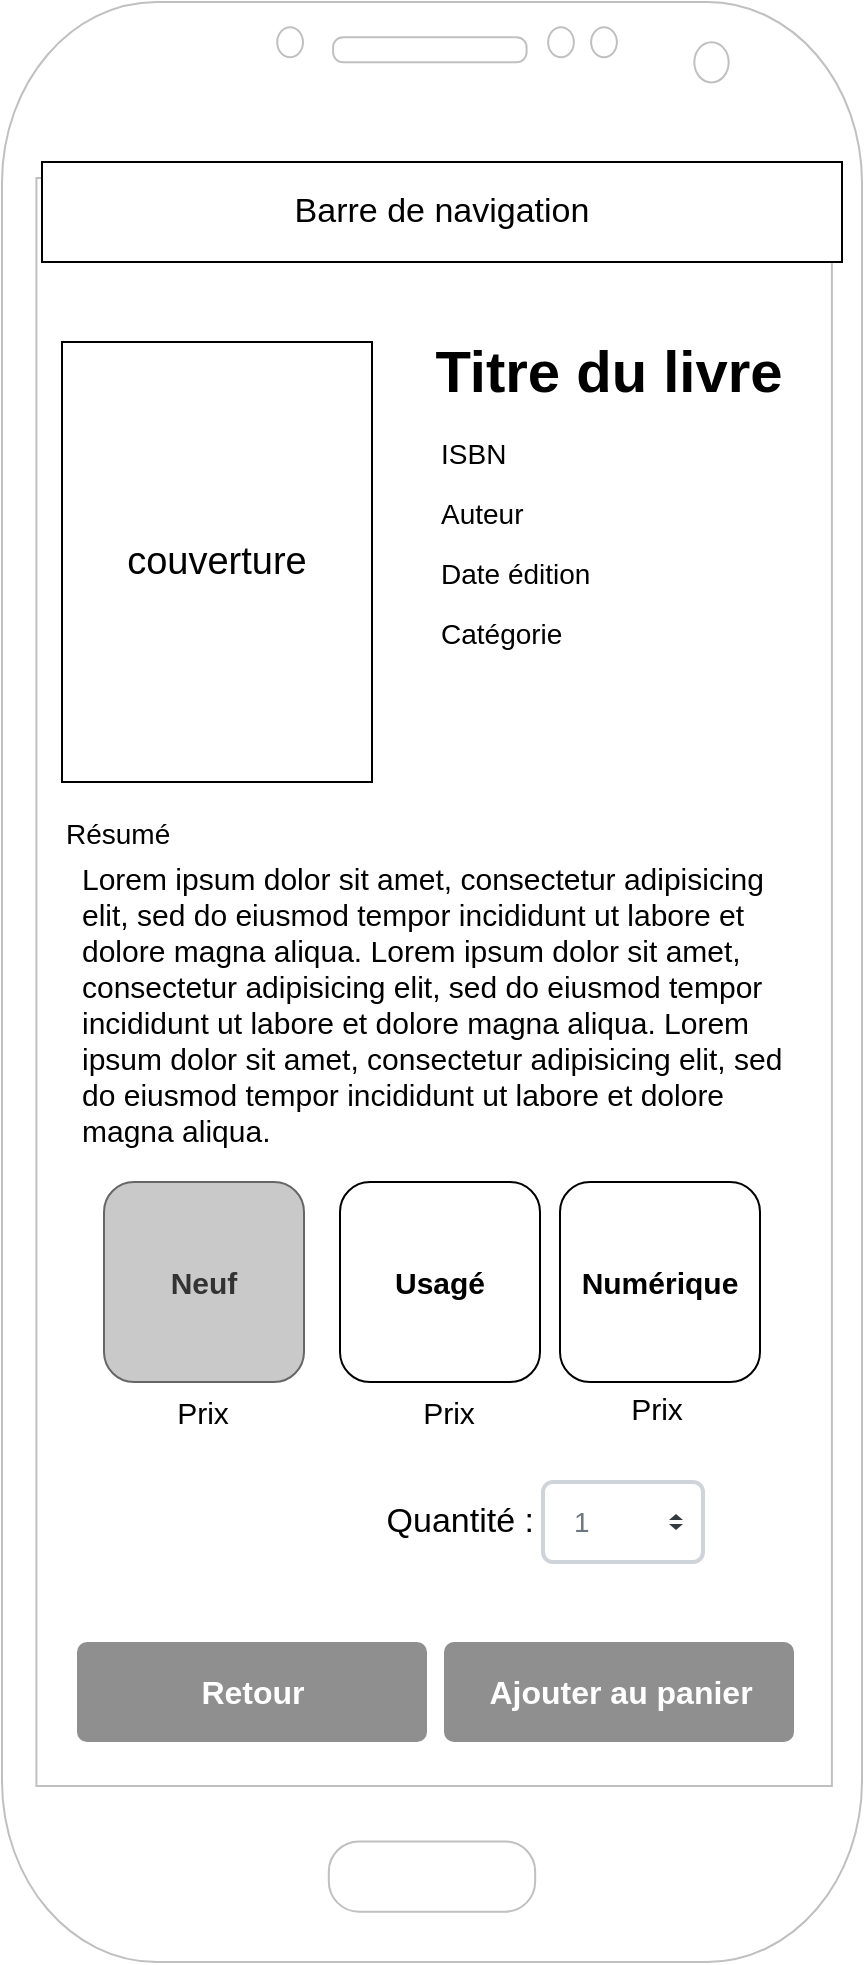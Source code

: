 <mxfile version="20.2.3" type="device"><diagram id="rwWIt-fZl2juHTY9IjtT" name="Page-1"><mxGraphModel dx="656" dy="941" grid="1" gridSize="10" guides="1" tooltips="1" connect="1" arrows="1" fold="1" page="1" pageScale="1" pageWidth="827" pageHeight="1169" math="0" shadow="0"><root><mxCell id="0"/><mxCell id="1" parent="0"/><mxCell id="WqczMgR5UvLfllVaR9Xh-34" value="ISBN" style="fillColor=none;strokeColor=none;align=left;fontSize=14;" parent="1" vertex="1"><mxGeometry x="1237.5" y="210" width="100" height="30" as="geometry"/></mxCell><mxCell id="WqczMgR5UvLfllVaR9Xh-35" value="Résumé" style="fillColor=none;strokeColor=none;align=left;fontSize=14;" parent="1" vertex="1"><mxGeometry x="1050" y="400" width="100" height="30" as="geometry"/></mxCell><mxCell id="WqczMgR5UvLfllVaR9Xh-36" value="Ajouter au panier" style="html=1;shadow=0;dashed=0;shape=mxgraph.bootstrap.rrect;rSize=5;fillColor=#8F8F8F;strokeColor=none;align=center;spacing=15;fontSize=16;fontColor=#ffffff;fontStyle=1" parent="1" vertex="1"><mxGeometry x="1241" y="820" width="175" height="50" as="geometry"/></mxCell><mxCell id="WqczMgR5UvLfllVaR9Xh-37" value="Auteur" style="fillColor=none;strokeColor=none;align=left;fontSize=14;" parent="1" vertex="1"><mxGeometry x="1237.5" y="240" width="100" height="30" as="geometry"/></mxCell><mxCell id="WqczMgR5UvLfllVaR9Xh-38" value="&lt;span style=&quot;font-size: 29px;&quot;&gt;&lt;b&gt;Titre du livre&lt;/b&gt;&lt;/span&gt;" style="text;html=1;align=center;verticalAlign=middle;resizable=0;points=[];autosize=1;strokeColor=none;fillColor=none;fontSize=14;" parent="1" vertex="1"><mxGeometry x="1222.5" y="160" width="200" height="50" as="geometry"/></mxCell><mxCell id="WqczMgR5UvLfllVaR9Xh-42" value="Date édition" style="fillColor=none;strokeColor=none;align=left;fontSize=14;" parent="1" vertex="1"><mxGeometry x="1237.5" y="270" width="100" height="30" as="geometry"/></mxCell><mxCell id="WqczMgR5UvLfllVaR9Xh-49" value="Retour" style="html=1;shadow=0;dashed=0;shape=mxgraph.bootstrap.rrect;rSize=5;strokeColor=none;strokeWidth=1;fillColor=#8F8F8F;fontColor=#FFFFFF;whiteSpace=wrap;align=center;verticalAlign=middle;spacingLeft=0;fontStyle=1;fontSize=16;spacing=5;" parent="1" vertex="1"><mxGeometry x="1057.5" y="820" width="175" height="50" as="geometry"/></mxCell><mxCell id="WqczMgR5UvLfllVaR9Xh-50" value="couverture" style="rounded=0;whiteSpace=wrap;html=1;fontSize=19;" parent="1" vertex="1"><mxGeometry x="1050" y="170" width="155" height="220" as="geometry"/></mxCell><mxCell id="WqczMgR5UvLfllVaR9Xh-51" value="Catégorie" style="fillColor=none;strokeColor=none;align=left;fontSize=14;" parent="1" vertex="1"><mxGeometry x="1237.5" y="300" width="100" height="30" as="geometry"/></mxCell><mxCell id="WqczMgR5UvLfllVaR9Xh-52" value="&lt;h1 style=&quot;font-size: 15px;&quot;&gt;&lt;span style=&quot;font-weight: normal;&quot;&gt;&lt;span style=&quot;background-color: initial;&quot;&gt;Lorem ipsum dolor sit amet, consectetur adipisicing elit, sed do eiusmod tempor incididunt ut labore et dolore magna aliqua.&amp;nbsp;&lt;/span&gt;Lorem ipsum dolor sit amet, consectetur adipisicing elit, sed do eiusmod tempor incididunt ut labore et dolore magna aliqua. Lorem ipsum dolor sit amet, consectetur adipisicing elit, sed do eiusmod tempor incididunt ut labore et dolore magna aliqua.&amp;nbsp;&lt;/span&gt;&lt;/h1&gt;" style="text;html=1;strokeColor=none;fillColor=none;spacing=5;spacingTop=-20;whiteSpace=wrap;overflow=hidden;rounded=0;fontSize=15;" parent="1" vertex="1"><mxGeometry x="1055" y="430" width="375" height="150" as="geometry"/></mxCell><mxCell id="WqczMgR5UvLfllVaR9Xh-63" value="" style="verticalLabelPosition=bottom;verticalAlign=top;html=1;shadow=0;dashed=0;strokeWidth=1;shape=mxgraph.android.phone2;strokeColor=#c0c0c0;" parent="1" vertex="1"><mxGeometry x="1020" width="430" height="980" as="geometry"/></mxCell><mxCell id="WqczMgR5UvLfllVaR9Xh-64" value="Barre de navigation" style="rounded=0;whiteSpace=wrap;html=1;fontSize=17;" parent="1" vertex="1"><mxGeometry x="1040" y="80" width="400" height="50" as="geometry"/></mxCell><mxCell id="2FhTAdeFMnhkWmoyiXph-2" value="1" style="html=1;shadow=0;dashed=0;shape=mxgraph.bootstrap.rrect;rSize=5;fillColor=#ffffff;strokeColor=#CED4DA;align=left;spacing=15;fontSize=14;fontColor=#6C767D;fontStyle=0;strokeWidth=2;" vertex="1" parent="1"><mxGeometry x="1290.5" y="740" width="80" height="40" as="geometry"/></mxCell><mxCell id="2FhTAdeFMnhkWmoyiXph-3" value="" style="shape=triangle;direction=south;fillColor=#343A40;strokeColor=none;perimeter=none;" vertex="1" parent="2FhTAdeFMnhkWmoyiXph-2"><mxGeometry x="1" y="0.5" width="7" height="3" relative="1" as="geometry"><mxPoint x="-17" y="1" as="offset"/></mxGeometry></mxCell><mxCell id="2FhTAdeFMnhkWmoyiXph-4" value="" style="shape=triangle;direction=north;fillColor=#343A40;strokeColor=none;perimeter=none;" vertex="1" parent="2FhTAdeFMnhkWmoyiXph-2"><mxGeometry x="1" y="0.5" width="7" height="3" relative="1" as="geometry"><mxPoint x="-17" y="-4" as="offset"/></mxGeometry></mxCell><mxCell id="2FhTAdeFMnhkWmoyiXph-5" value="Neuf" style="whiteSpace=wrap;html=1;aspect=fixed;rounded=1;fontSize=15;fontStyle=1;fillColor=#C9C9C9;fontColor=#333333;strokeColor=#666666;" vertex="1" parent="1"><mxGeometry x="1071" y="590" width="100" height="100" as="geometry"/></mxCell><mxCell id="2FhTAdeFMnhkWmoyiXph-6" value="Numérique" style="whiteSpace=wrap;html=1;aspect=fixed;rounded=1;fontSize=15;fontStyle=1" vertex="1" parent="1"><mxGeometry x="1299" y="590" width="100" height="100" as="geometry"/></mxCell><mxCell id="2FhTAdeFMnhkWmoyiXph-7" value="Usagé" style="whiteSpace=wrap;html=1;aspect=fixed;rounded=1;fontSize=15;fontStyle=1" vertex="1" parent="1"><mxGeometry x="1189" y="590" width="100" height="100" as="geometry"/></mxCell><mxCell id="2FhTAdeFMnhkWmoyiXph-8" value="Quantité :&amp;nbsp;" style="text;html=1;align=center;verticalAlign=middle;resizable=0;points=[];autosize=1;strokeColor=none;fillColor=none;fontSize=17;" vertex="1" parent="1"><mxGeometry x="1200.5" y="745" width="100" height="30" as="geometry"/></mxCell><mxCell id="2FhTAdeFMnhkWmoyiXph-9" value="Prix" style="text;html=1;align=center;verticalAlign=middle;resizable=0;points=[];autosize=1;strokeColor=none;fillColor=none;fontSize=15;" vertex="1" parent="1"><mxGeometry x="1095" y="690" width="50" height="30" as="geometry"/></mxCell><mxCell id="2FhTAdeFMnhkWmoyiXph-10" value="Prix" style="text;html=1;align=center;verticalAlign=middle;resizable=0;points=[];autosize=1;strokeColor=none;fillColor=none;fontSize=15;" vertex="1" parent="1"><mxGeometry x="1217.5" y="690" width="50" height="30" as="geometry"/></mxCell><mxCell id="2FhTAdeFMnhkWmoyiXph-11" value="Prix" style="text;html=1;align=center;verticalAlign=middle;resizable=0;points=[];autosize=1;strokeColor=none;fillColor=none;fontSize=15;" vertex="1" parent="1"><mxGeometry x="1321.5" y="688" width="50" height="30" as="geometry"/></mxCell></root></mxGraphModel></diagram></mxfile>